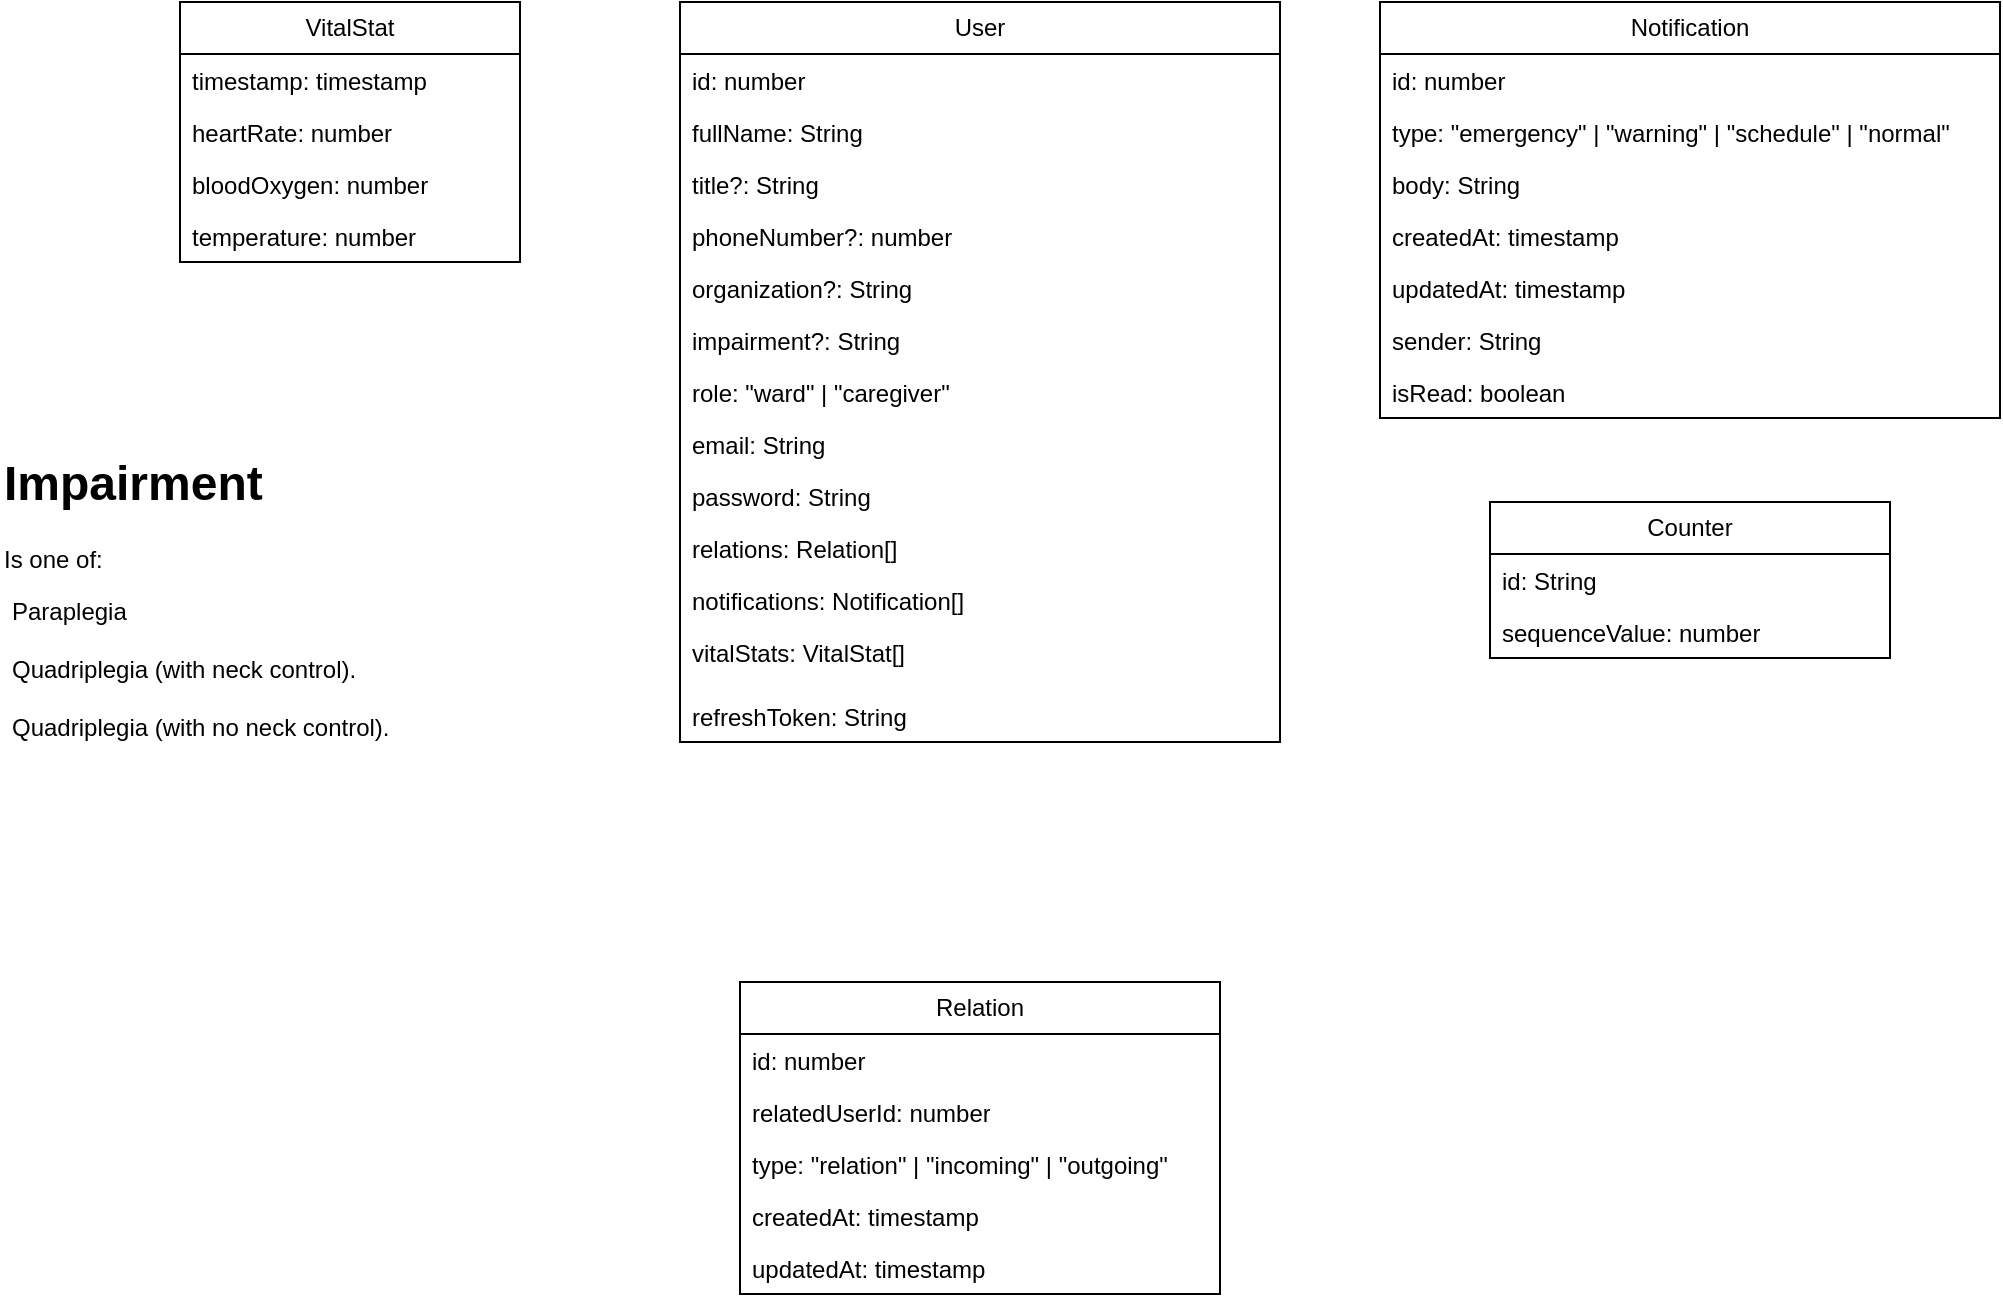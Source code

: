<mxfile>
    <diagram name="Page-1" id="RhNSDpb28YwICxFGgP6q">
        <mxGraphModel dx="970" dy="594" grid="1" gridSize="10" guides="1" tooltips="1" connect="1" arrows="1" fold="1" page="1" pageScale="1" pageWidth="1920" pageHeight="1200" math="0" shadow="0">
            <root>
                <mxCell id="0"/>
                <mxCell id="1" parent="0"/>
                <mxCell id="53EWXWbnaxRnMBXfWVNh-3" value="User" style="swimlane;fontStyle=0;childLayout=stackLayout;horizontal=1;startSize=26;fillColor=none;horizontalStack=0;resizeParent=1;resizeParentMax=0;resizeLast=0;collapsible=1;marginBottom=0;whiteSpace=wrap;html=1;" parent="1" vertex="1">
                    <mxGeometry x="680" y="150" width="300" height="370" as="geometry"/>
                </mxCell>
                <mxCell id="53EWXWbnaxRnMBXfWVNh-14" value="id: number" style="text;strokeColor=none;fillColor=none;align=left;verticalAlign=top;spacingLeft=4;spacingRight=4;overflow=hidden;rotatable=0;points=[[0,0.5],[1,0.5]];portConstraint=eastwest;whiteSpace=wrap;html=1;" parent="53EWXWbnaxRnMBXfWVNh-3" vertex="1">
                    <mxGeometry y="26" width="300" height="26" as="geometry"/>
                </mxCell>
                <mxCell id="53EWXWbnaxRnMBXfWVNh-5" value="fullName: String" style="text;strokeColor=none;fillColor=none;align=left;verticalAlign=top;spacingLeft=4;spacingRight=4;overflow=hidden;rotatable=0;points=[[0,0.5],[1,0.5]];portConstraint=eastwest;whiteSpace=wrap;html=1;" parent="53EWXWbnaxRnMBXfWVNh-3" vertex="1">
                    <mxGeometry y="52" width="300" height="26" as="geometry"/>
                </mxCell>
                <mxCell id="xeo-HCVFnPWFrrkDlW0r-4" value="title?: String" style="text;strokeColor=none;fillColor=none;align=left;verticalAlign=top;spacingLeft=4;spacingRight=4;overflow=hidden;rotatable=0;points=[[0,0.5],[1,0.5]];portConstraint=eastwest;whiteSpace=wrap;html=1;" parent="53EWXWbnaxRnMBXfWVNh-3" vertex="1">
                    <mxGeometry y="78" width="300" height="26" as="geometry"/>
                </mxCell>
                <mxCell id="53EWXWbnaxRnMBXfWVNh-9" value="phoneNumber?: number" style="text;strokeColor=none;fillColor=none;align=left;verticalAlign=top;spacingLeft=4;spacingRight=4;overflow=hidden;rotatable=0;points=[[0,0.5],[1,0.5]];portConstraint=eastwest;whiteSpace=wrap;html=1;" parent="53EWXWbnaxRnMBXfWVNh-3" vertex="1">
                    <mxGeometry y="104" width="300" height="26" as="geometry"/>
                </mxCell>
                <mxCell id="xeo-HCVFnPWFrrkDlW0r-3" value="organization?: String" style="text;strokeColor=none;fillColor=none;align=left;verticalAlign=top;spacingLeft=4;spacingRight=4;overflow=hidden;rotatable=0;points=[[0,0.5],[1,0.5]];portConstraint=eastwest;whiteSpace=wrap;html=1;" parent="53EWXWbnaxRnMBXfWVNh-3" vertex="1">
                    <mxGeometry y="130" width="300" height="26" as="geometry"/>
                </mxCell>
                <mxCell id="xeo-HCVFnPWFrrkDlW0r-1" value="impairment?: String" style="text;strokeColor=none;fillColor=none;align=left;verticalAlign=top;spacingLeft=4;spacingRight=4;overflow=hidden;rotatable=0;points=[[0,0.5],[1,0.5]];portConstraint=eastwest;whiteSpace=wrap;html=1;" parent="53EWXWbnaxRnMBXfWVNh-3" vertex="1">
                    <mxGeometry y="156" width="300" height="26" as="geometry"/>
                </mxCell>
                <mxCell id="53EWXWbnaxRnMBXfWVNh-13" value="role: &quot;ward&quot; | &quot;caregiver&quot;" style="text;strokeColor=none;fillColor=none;align=left;verticalAlign=top;spacingLeft=4;spacingRight=4;overflow=hidden;rotatable=0;points=[[0,0.5],[1,0.5]];portConstraint=eastwest;whiteSpace=wrap;html=1;" parent="53EWXWbnaxRnMBXfWVNh-3" vertex="1">
                    <mxGeometry y="182" width="300" height="26" as="geometry"/>
                </mxCell>
                <mxCell id="53EWXWbnaxRnMBXfWVNh-7" value="email: String" style="text;strokeColor=none;fillColor=none;align=left;verticalAlign=top;spacingLeft=4;spacingRight=4;overflow=hidden;rotatable=0;points=[[0,0.5],[1,0.5]];portConstraint=eastwest;whiteSpace=wrap;html=1;" parent="53EWXWbnaxRnMBXfWVNh-3" vertex="1">
                    <mxGeometry y="208" width="300" height="26" as="geometry"/>
                </mxCell>
                <mxCell id="53EWXWbnaxRnMBXfWVNh-12" value="password: String" style="text;strokeColor=none;fillColor=none;align=left;verticalAlign=top;spacingLeft=4;spacingRight=4;overflow=hidden;rotatable=0;points=[[0,0.5],[1,0.5]];portConstraint=eastwest;whiteSpace=wrap;html=1;" parent="53EWXWbnaxRnMBXfWVNh-3" vertex="1">
                    <mxGeometry y="234" width="300" height="26" as="geometry"/>
                </mxCell>
                <mxCell id="53EWXWbnaxRnMBXfWVNh-10" value="relations: Relation[]" style="text;strokeColor=none;fillColor=none;align=left;verticalAlign=top;spacingLeft=4;spacingRight=4;overflow=hidden;rotatable=0;points=[[0,0.5],[1,0.5]];portConstraint=eastwest;whiteSpace=wrap;html=1;" parent="53EWXWbnaxRnMBXfWVNh-3" vertex="1">
                    <mxGeometry y="260" width="300" height="26" as="geometry"/>
                </mxCell>
                <mxCell id="ANE4v1oswPU3dnCNAhBP-31" value="notifications: Notification[]" style="text;strokeColor=none;fillColor=none;align=left;verticalAlign=top;spacingLeft=4;spacingRight=4;overflow=hidden;rotatable=0;points=[[0,0.5],[1,0.5]];portConstraint=eastwest;whiteSpace=wrap;html=1;" parent="53EWXWbnaxRnMBXfWVNh-3" vertex="1">
                    <mxGeometry y="286" width="300" height="26" as="geometry"/>
                </mxCell>
                <mxCell id="xeo-HCVFnPWFrrkDlW0r-2" value="vitalStats: VitalStat[]" style="text;strokeColor=none;fillColor=none;align=left;verticalAlign=top;spacingLeft=4;spacingRight=4;overflow=hidden;rotatable=0;points=[[0,0.5],[1,0.5]];portConstraint=eastwest;whiteSpace=wrap;html=1;" parent="53EWXWbnaxRnMBXfWVNh-3" vertex="1">
                    <mxGeometry y="312" width="300" height="32" as="geometry"/>
                </mxCell>
                <mxCell id="n33qdp5U2cRwPJbR96Rh-6" value="refreshToken: String" style="text;strokeColor=none;fillColor=none;align=left;verticalAlign=top;spacingLeft=4;spacingRight=4;overflow=hidden;rotatable=0;points=[[0,0.5],[1,0.5]];portConstraint=eastwest;whiteSpace=wrap;html=1;" parent="53EWXWbnaxRnMBXfWVNh-3" vertex="1">
                    <mxGeometry y="344" width="300" height="26" as="geometry"/>
                </mxCell>
                <mxCell id="ANE4v1oswPU3dnCNAhBP-32" value="&lt;h1 style=&quot;margin-top: 0px;&quot;&gt;Impairment&lt;/h1&gt;&lt;p&gt;Is one of:&lt;/p&gt;&lt;p style=&quot;margin: 0px 0px 0px 4px;&quot;&gt;Paraplegia&lt;/p&gt;&lt;p style=&quot;margin: 0px 0px 0px 4px;&quot;&gt;&lt;br&gt;&lt;/p&gt;&lt;p style=&quot;margin: 0px 0px 0px 4px;&quot;&gt;Quadriplegia (with neck control).&lt;/p&gt;&lt;p style=&quot;margin: 0px 0px 0px 4px;&quot;&gt;&lt;br&gt;&lt;/p&gt;&lt;p style=&quot;margin: 0px 0px 0px 4px;&quot;&gt;Quadriplegia (with no neck control).&lt;/p&gt;&lt;div&gt;&lt;br&gt;&lt;/div&gt;&lt;p&gt;&lt;br&gt;&lt;/p&gt;" style="text;html=1;whiteSpace=wrap;overflow=hidden;rounded=0;" parent="1" vertex="1">
                    <mxGeometry x="340" y="370" width="220" height="172" as="geometry"/>
                </mxCell>
                <mxCell id="z-RqrraqDJKVLrVFG4tr-6" value="Relation" style="swimlane;fontStyle=0;childLayout=stackLayout;horizontal=1;startSize=26;fillColor=none;horizontalStack=0;resizeParent=1;resizeParentMax=0;resizeLast=0;collapsible=1;marginBottom=0;whiteSpace=wrap;html=1;" parent="1" vertex="1">
                    <mxGeometry x="710" y="640" width="240" height="156" as="geometry"/>
                </mxCell>
                <mxCell id="z-RqrraqDJKVLrVFG4tr-7" value="id: number" style="text;strokeColor=none;fillColor=none;align=left;verticalAlign=top;spacingLeft=4;spacingRight=4;overflow=hidden;rotatable=0;points=[[0,0.5],[1,0.5]];portConstraint=eastwest;whiteSpace=wrap;html=1;" parent="z-RqrraqDJKVLrVFG4tr-6" vertex="1">
                    <mxGeometry y="26" width="240" height="26" as="geometry"/>
                </mxCell>
                <mxCell id="z-RqrraqDJKVLrVFG4tr-9" value="relatedUserId: number" style="text;strokeColor=none;fillColor=none;align=left;verticalAlign=top;spacingLeft=4;spacingRight=4;overflow=hidden;rotatable=0;points=[[0,0.5],[1,0.5]];portConstraint=eastwest;whiteSpace=wrap;html=1;" parent="z-RqrraqDJKVLrVFG4tr-6" vertex="1">
                    <mxGeometry y="52" width="240" height="26" as="geometry"/>
                </mxCell>
                <mxCell id="z-RqrraqDJKVLrVFG4tr-17" value="type: &quot;relation&quot; | &quot;incoming&quot; | &quot;outgoing&quot;" style="text;strokeColor=none;fillColor=none;align=left;verticalAlign=top;spacingLeft=4;spacingRight=4;overflow=hidden;rotatable=0;points=[[0,0.5],[1,0.5]];portConstraint=eastwest;whiteSpace=wrap;html=1;" parent="z-RqrraqDJKVLrVFG4tr-6" vertex="1">
                    <mxGeometry y="78" width="240" height="26" as="geometry"/>
                </mxCell>
                <mxCell id="z-RqrraqDJKVLrVFG4tr-18" value="createdAt: timestamp" style="text;strokeColor=none;fillColor=none;align=left;verticalAlign=top;spacingLeft=4;spacingRight=4;overflow=hidden;rotatable=0;points=[[0,0.5],[1,0.5]];portConstraint=eastwest;whiteSpace=wrap;html=1;" parent="z-RqrraqDJKVLrVFG4tr-6" vertex="1">
                    <mxGeometry y="104" width="240" height="26" as="geometry"/>
                </mxCell>
                <mxCell id="z-RqrraqDJKVLrVFG4tr-19" value="updatedAt: timestamp" style="text;strokeColor=none;fillColor=none;align=left;verticalAlign=top;spacingLeft=4;spacingRight=4;overflow=hidden;rotatable=0;points=[[0,0.5],[1,0.5]];portConstraint=eastwest;whiteSpace=wrap;html=1;" parent="z-RqrraqDJKVLrVFG4tr-6" vertex="1">
                    <mxGeometry y="130" width="240" height="26" as="geometry"/>
                </mxCell>
                <mxCell id="z-RqrraqDJKVLrVFG4tr-10" value="Notification" style="swimlane;fontStyle=0;childLayout=stackLayout;horizontal=1;startSize=26;fillColor=none;horizontalStack=0;resizeParent=1;resizeParentMax=0;resizeLast=0;collapsible=1;marginBottom=0;whiteSpace=wrap;html=1;" parent="1" vertex="1">
                    <mxGeometry x="1030" y="150" width="310" height="208" as="geometry"/>
                </mxCell>
                <mxCell id="z-RqrraqDJKVLrVFG4tr-11" value="id: number" style="text;strokeColor=none;fillColor=none;align=left;verticalAlign=top;spacingLeft=4;spacingRight=4;overflow=hidden;rotatable=0;points=[[0,0.5],[1,0.5]];portConstraint=eastwest;whiteSpace=wrap;html=1;" parent="z-RqrraqDJKVLrVFG4tr-10" vertex="1">
                    <mxGeometry y="26" width="310" height="26" as="geometry"/>
                </mxCell>
                <mxCell id="z-RqrraqDJKVLrVFG4tr-12" value="type: &quot;emergency&quot; | &quot;warning&quot; | &quot;schedule&quot; | &quot;normal&quot;" style="text;strokeColor=none;fillColor=none;align=left;verticalAlign=top;spacingLeft=4;spacingRight=4;overflow=hidden;rotatable=0;points=[[0,0.5],[1,0.5]];portConstraint=eastwest;whiteSpace=wrap;html=1;" parent="z-RqrraqDJKVLrVFG4tr-10" vertex="1">
                    <mxGeometry y="52" width="310" height="26" as="geometry"/>
                </mxCell>
                <mxCell id="z-RqrraqDJKVLrVFG4tr-13" value="body: String" style="text;strokeColor=none;fillColor=none;align=left;verticalAlign=top;spacingLeft=4;spacingRight=4;overflow=hidden;rotatable=0;points=[[0,0.5],[1,0.5]];portConstraint=eastwest;whiteSpace=wrap;html=1;" parent="z-RqrraqDJKVLrVFG4tr-10" vertex="1">
                    <mxGeometry y="78" width="310" height="26" as="geometry"/>
                </mxCell>
                <mxCell id="2" value="createdAt: timestamp" style="text;strokeColor=none;fillColor=none;align=left;verticalAlign=top;spacingLeft=4;spacingRight=4;overflow=hidden;rotatable=0;points=[[0,0.5],[1,0.5]];portConstraint=eastwest;whiteSpace=wrap;html=1;" vertex="1" parent="z-RqrraqDJKVLrVFG4tr-10">
                    <mxGeometry y="104" width="310" height="26" as="geometry"/>
                </mxCell>
                <mxCell id="3" value="updatedAt: timestamp" style="text;strokeColor=none;fillColor=none;align=left;verticalAlign=top;spacingLeft=4;spacingRight=4;overflow=hidden;rotatable=0;points=[[0,0.5],[1,0.5]];portConstraint=eastwest;whiteSpace=wrap;html=1;" vertex="1" parent="z-RqrraqDJKVLrVFG4tr-10">
                    <mxGeometry y="130" width="310" height="26" as="geometry"/>
                </mxCell>
                <mxCell id="z-RqrraqDJKVLrVFG4tr-15" value="sender: String" style="text;strokeColor=none;fillColor=none;align=left;verticalAlign=top;spacingLeft=4;spacingRight=4;overflow=hidden;rotatable=0;points=[[0,0.5],[1,0.5]];portConstraint=eastwest;whiteSpace=wrap;html=1;" parent="z-RqrraqDJKVLrVFG4tr-10" vertex="1">
                    <mxGeometry y="156" width="310" height="26" as="geometry"/>
                </mxCell>
                <mxCell id="z-RqrraqDJKVLrVFG4tr-16" value="isRead: boolean" style="text;strokeColor=none;fillColor=none;align=left;verticalAlign=top;spacingLeft=4;spacingRight=4;overflow=hidden;rotatable=0;points=[[0,0.5],[1,0.5]];portConstraint=eastwest;whiteSpace=wrap;html=1;" parent="z-RqrraqDJKVLrVFG4tr-10" vertex="1">
                    <mxGeometry y="182" width="310" height="26" as="geometry"/>
                </mxCell>
                <mxCell id="z-RqrraqDJKVLrVFG4tr-33" value="VitalStat" style="swimlane;fontStyle=0;childLayout=stackLayout;horizontal=1;startSize=26;fillColor=none;horizontalStack=0;resizeParent=1;resizeParentMax=0;resizeLast=0;collapsible=1;marginBottom=0;whiteSpace=wrap;html=1;" parent="1" vertex="1">
                    <mxGeometry x="430" y="150" width="170" height="130" as="geometry"/>
                </mxCell>
                <mxCell id="z-RqrraqDJKVLrVFG4tr-37" value="timestamp: timestamp" style="text;strokeColor=none;fillColor=none;align=left;verticalAlign=top;spacingLeft=4;spacingRight=4;overflow=hidden;rotatable=0;points=[[0,0.5],[1,0.5]];portConstraint=eastwest;whiteSpace=wrap;html=1;" parent="z-RqrraqDJKVLrVFG4tr-33" vertex="1">
                    <mxGeometry y="26" width="170" height="26" as="geometry"/>
                </mxCell>
                <mxCell id="z-RqrraqDJKVLrVFG4tr-34" value="heartRate: number" style="text;strokeColor=none;fillColor=none;align=left;verticalAlign=top;spacingLeft=4;spacingRight=4;overflow=hidden;rotatable=0;points=[[0,0.5],[1,0.5]];portConstraint=eastwest;whiteSpace=wrap;html=1;" parent="z-RqrraqDJKVLrVFG4tr-33" vertex="1">
                    <mxGeometry y="52" width="170" height="26" as="geometry"/>
                </mxCell>
                <mxCell id="z-RqrraqDJKVLrVFG4tr-35" value="bloodOxygen: number" style="text;strokeColor=none;fillColor=none;align=left;verticalAlign=top;spacingLeft=4;spacingRight=4;overflow=hidden;rotatable=0;points=[[0,0.5],[1,0.5]];portConstraint=eastwest;whiteSpace=wrap;html=1;" parent="z-RqrraqDJKVLrVFG4tr-33" vertex="1">
                    <mxGeometry y="78" width="170" height="26" as="geometry"/>
                </mxCell>
                <mxCell id="z-RqrraqDJKVLrVFG4tr-36" value="temperature: number" style="text;strokeColor=none;fillColor=none;align=left;verticalAlign=top;spacingLeft=4;spacingRight=4;overflow=hidden;rotatable=0;points=[[0,0.5],[1,0.5]];portConstraint=eastwest;whiteSpace=wrap;html=1;" parent="z-RqrraqDJKVLrVFG4tr-33" vertex="1">
                    <mxGeometry y="104" width="170" height="26" as="geometry"/>
                </mxCell>
                <mxCell id="n33qdp5U2cRwPJbR96Rh-1" value="Counter" style="swimlane;fontStyle=0;childLayout=stackLayout;horizontal=1;startSize=26;fillColor=none;horizontalStack=0;resizeParent=1;resizeParentMax=0;resizeLast=0;collapsible=1;marginBottom=0;whiteSpace=wrap;html=1;" parent="1" vertex="1">
                    <mxGeometry x="1085" y="400" width="200" height="78" as="geometry"/>
                </mxCell>
                <mxCell id="n33qdp5U2cRwPJbR96Rh-2" value="id: String" style="text;strokeColor=none;fillColor=none;align=left;verticalAlign=top;spacingLeft=4;spacingRight=4;overflow=hidden;rotatable=0;points=[[0,0.5],[1,0.5]];portConstraint=eastwest;whiteSpace=wrap;html=1;" parent="n33qdp5U2cRwPJbR96Rh-1" vertex="1">
                    <mxGeometry y="26" width="200" height="26" as="geometry"/>
                </mxCell>
                <mxCell id="n33qdp5U2cRwPJbR96Rh-3" value="sequenceValue: number" style="text;strokeColor=none;fillColor=none;align=left;verticalAlign=top;spacingLeft=4;spacingRight=4;overflow=hidden;rotatable=0;points=[[0,0.5],[1,0.5]];portConstraint=eastwest;whiteSpace=wrap;html=1;" parent="n33qdp5U2cRwPJbR96Rh-1" vertex="1">
                    <mxGeometry y="52" width="200" height="26" as="geometry"/>
                </mxCell>
            </root>
        </mxGraphModel>
    </diagram>
</mxfile>